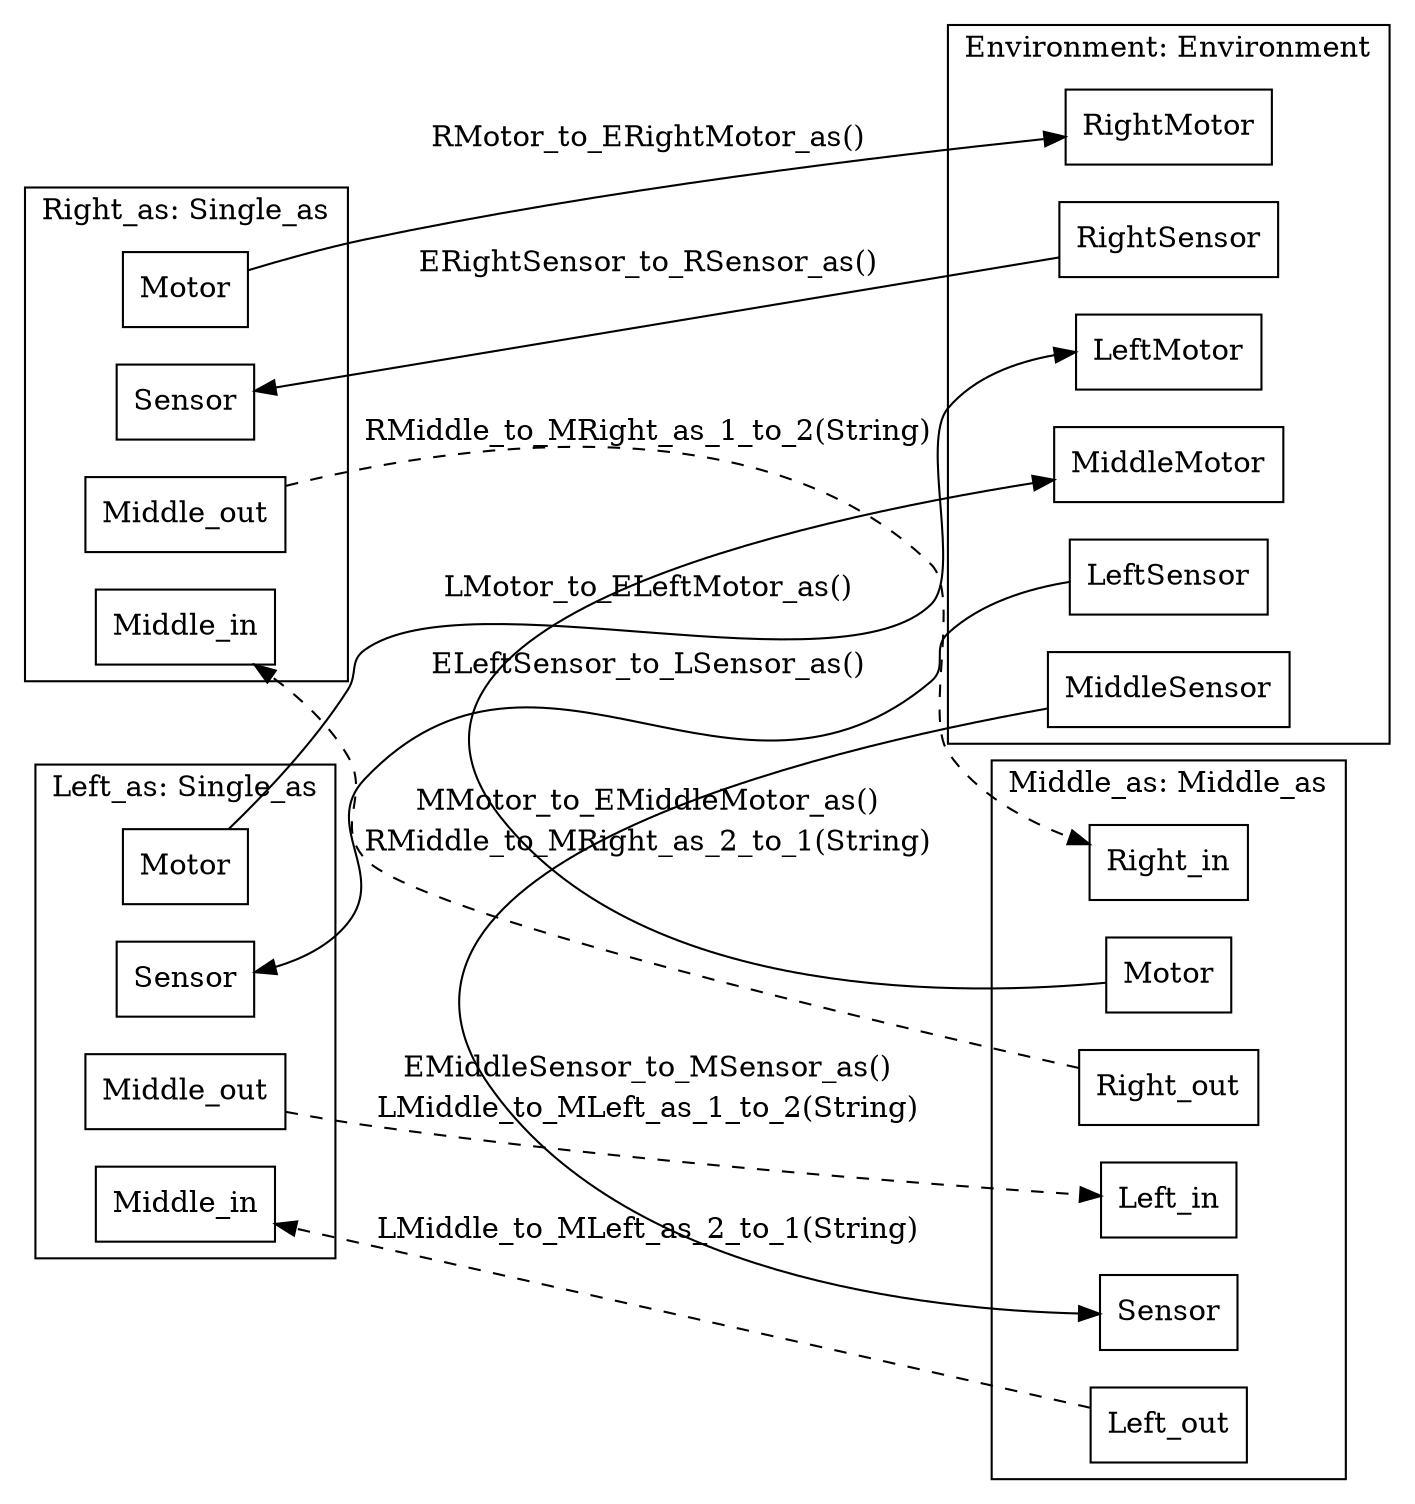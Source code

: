 
digraph LegoCase_as_arg_uni {
  graph [rankdir = "LR"];
  
  subgraph cluster_Right_as{
    label = "Right_as: Single_as";
    node [shape = box];
    Right_as_Sensor[label = Sensor]
    Right_as_Motor[label = Motor]
    Right_as_Middle_in[label = Middle_in]
    Right_as_Middle_out[label = Middle_out]
  }

  subgraph cluster_Left_as{
    label = "Left_as: Single_as";
    node [shape = box];
    Left_as_Sensor[label = Sensor]
    Left_as_Motor[label = Motor]
    Left_as_Middle_in[label = Middle_in]
    Left_as_Middle_out[label = Middle_out]
  }

  subgraph cluster_Middle_as{
    label = "Middle_as: Middle_as";
    node [shape = box];
    Middle_as_Sensor[label = Sensor]
    Middle_as_Motor[label = Motor]
    Middle_as_Right_in[label = Right_in]
    Middle_as_Right_out[label = Right_out]
    Middle_as_Left_in[label = Left_in]
    Middle_as_Left_out[label = Left_out]
  }

  subgraph cluster_Environment{
    label = "Environment: Environment";
    node [shape = box];
    Environment_LeftSensor[label = LeftSensor]
    Environment_LeftMotor[label = LeftMotor]
    Environment_MiddleSensor[label = MiddleSensor]
    Environment_MiddleMotor[label = MiddleMotor]
    Environment_RightSensor[label = RightSensor]
    Environment_RightMotor[label = RightMotor]
  }

  
 Environment_LeftSensor -> Left_as_Sensor [label = "ELeftSensor_to_LSensor_as()"];

 Left_as_Motor -> Environment_LeftMotor [label = "LMotor_to_ELeftMotor_as()"];

 Environment_RightSensor -> Right_as_Sensor [label = "ERightSensor_to_RSensor_as()"];

 Right_as_Motor -> Environment_RightMotor [label = "RMotor_to_ERightMotor_as()"];

 Environment_MiddleSensor -> Middle_as_Sensor [label = "EMiddleSensor_to_MSensor_as()"];

 Middle_as_Motor -> Environment_MiddleMotor [label = "MMotor_to_EMiddleMotor_as()"];

 Right_as_Middle_out -> Middle_as_Right_in [label = "RMiddle_to_MRight_as_1_to_2(String)", style=dashed];

 Left_as_Middle_out -> Middle_as_Left_in [label = "LMiddle_to_MLeft_as_1_to_2(String)", style=dashed];

 Middle_as_Right_out -> Right_as_Middle_in [label = "RMiddle_to_MRight_as_2_to_1(String)", style=dashed];

 Middle_as_Left_out -> Left_as_Middle_in [label = "LMiddle_to_MLeft_as_2_to_1(String)", style=dashed];

}

